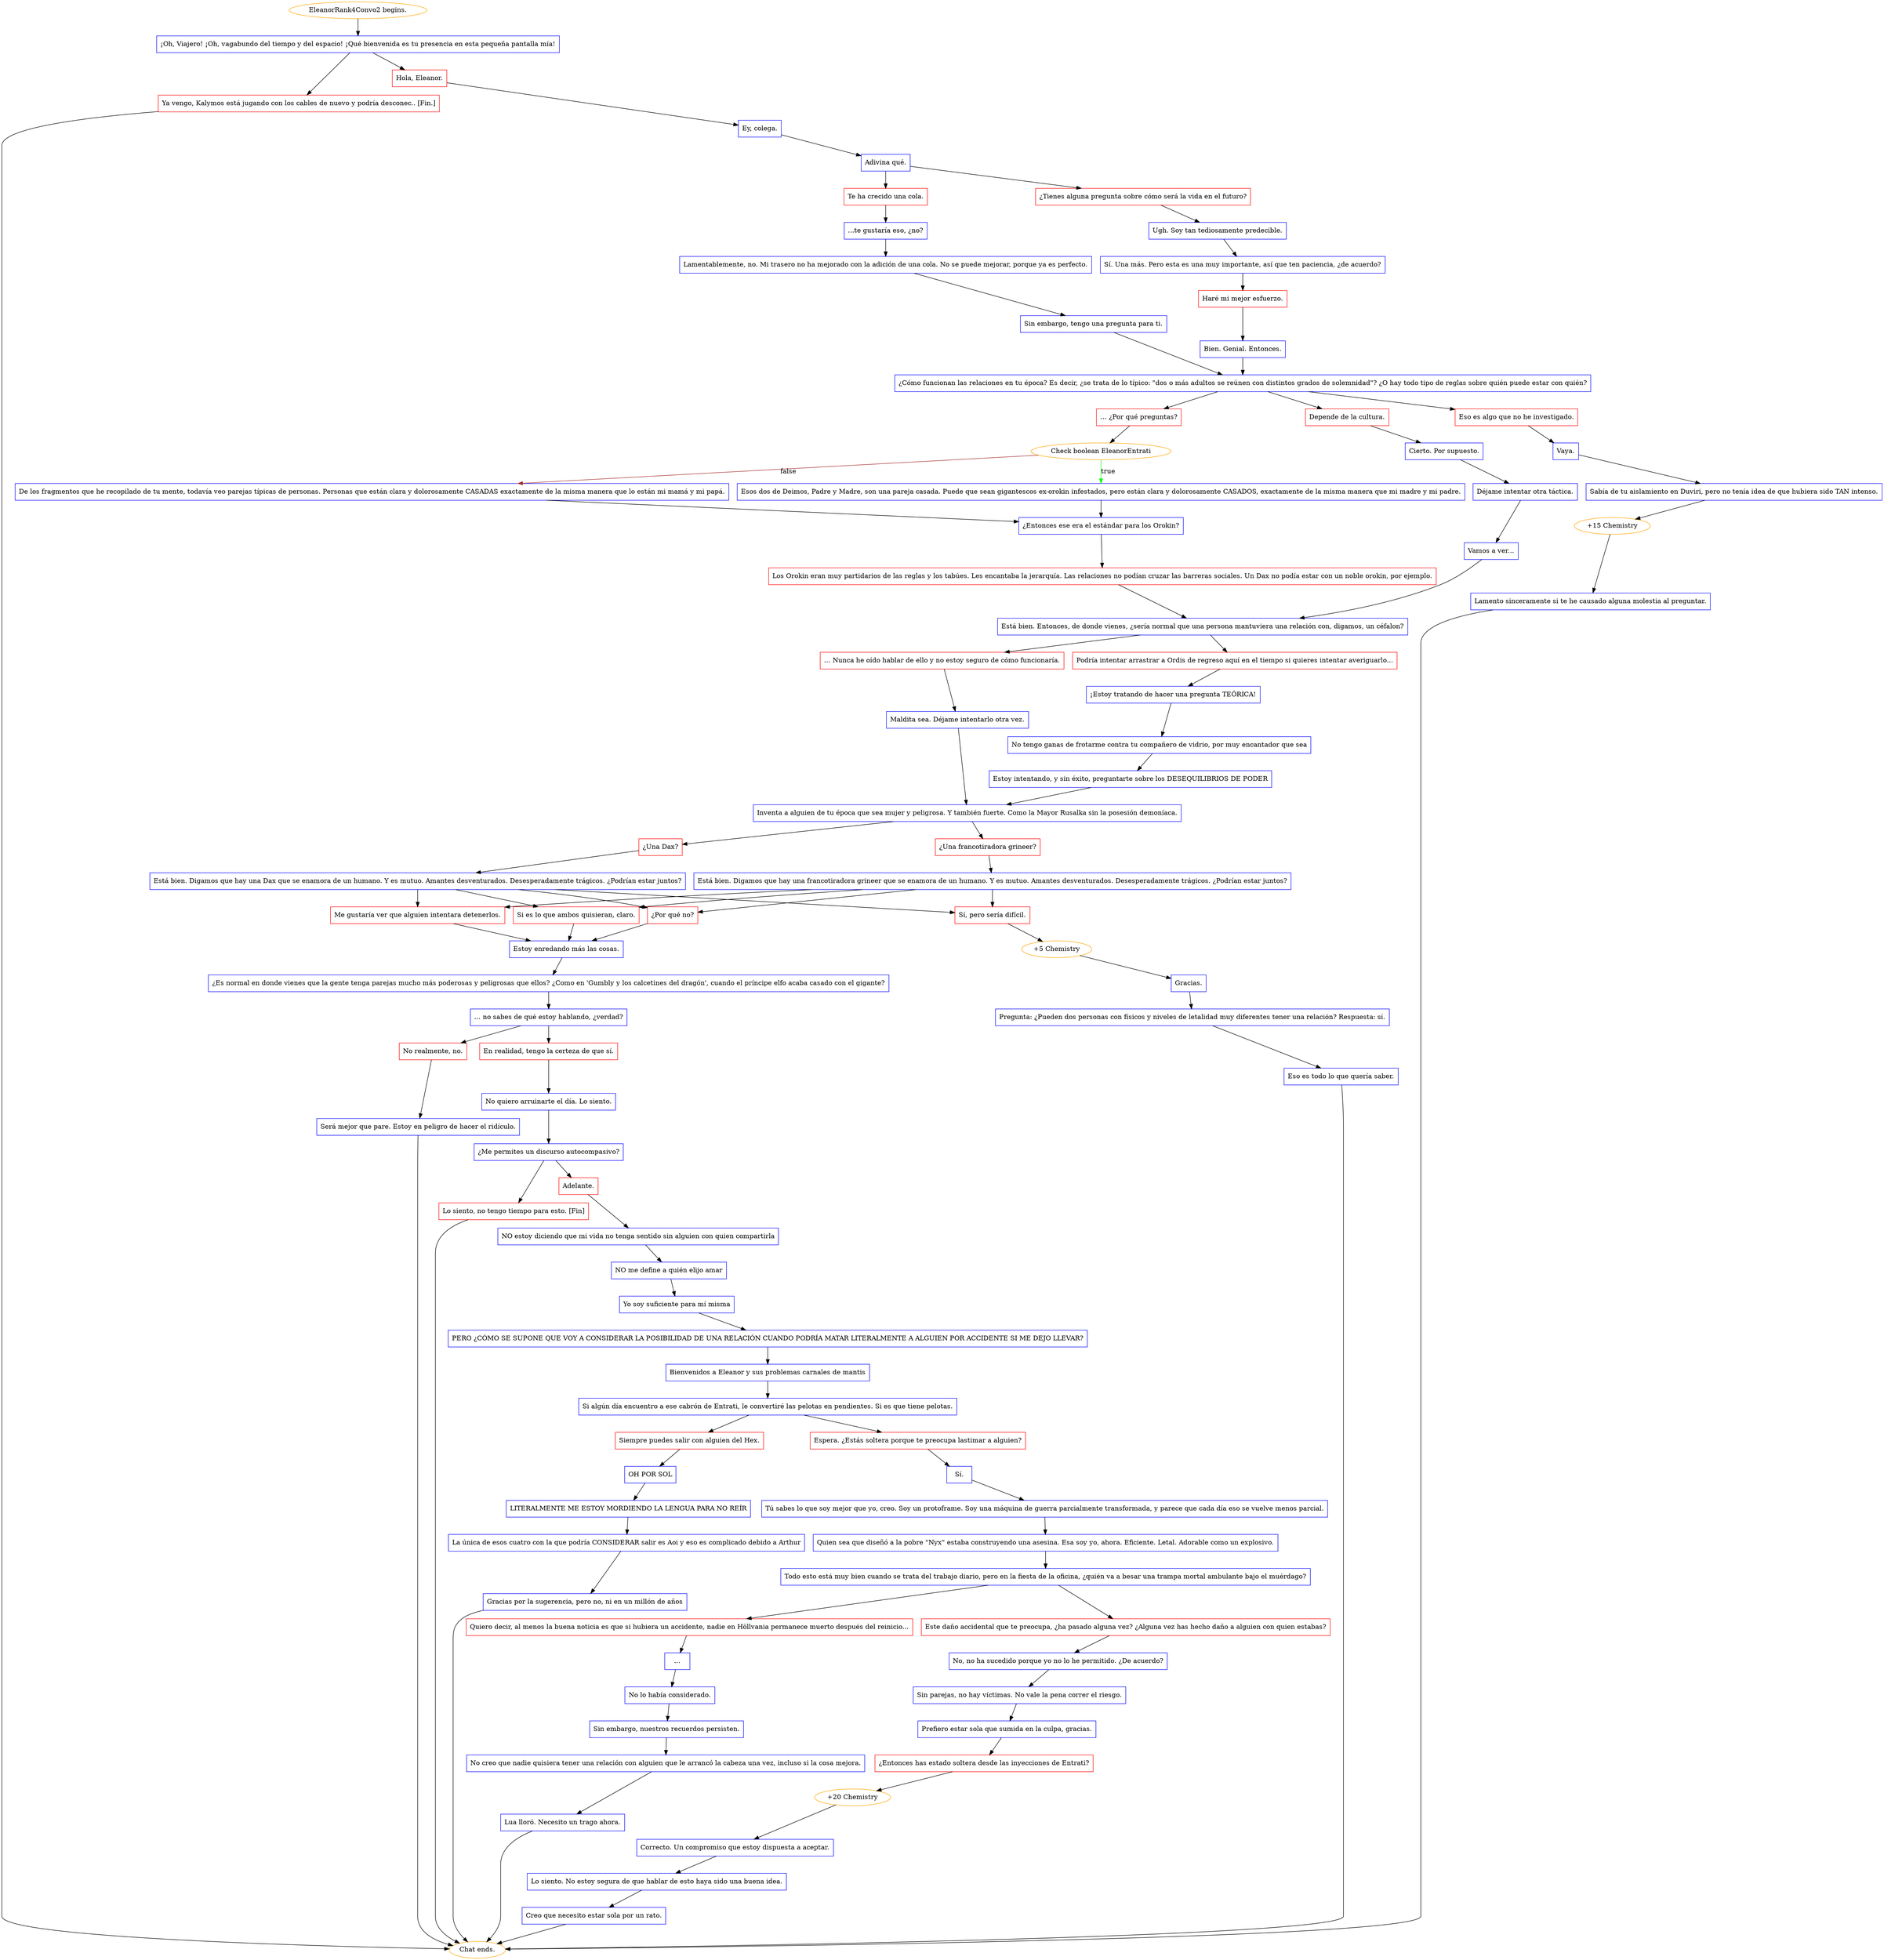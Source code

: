 digraph {
	"EleanorRank4Convo2 begins." [color=orange];
		"EleanorRank4Convo2 begins." -> j2341837305;
	j2341837305 [label="¡Oh, Viajero! ¡Oh, vagabundo del tiempo y del espacio! ¡Qué bienvenida es tu presencia en esta pequeña pantalla mía!",shape=box,color=blue];
		j2341837305 -> j47113931;
		j2341837305 -> j1122118091;
	j47113931 [label="Hola, Eleanor.",shape=box,color=red];
		j47113931 -> j3115893433;
	j1122118091 [label="Ya vengo, Kalymos está jugando con los cables de nuevo y podría desconec.. [Fin.]",shape=box,color=red];
		j1122118091 -> "Chat ends.";
	j3115893433 [label="Ey, colega.",shape=box,color=blue];
		j3115893433 -> j1909980445;
	"Chat ends." [color=orange];
	j1909980445 [label="Adivina qué.",shape=box,color=blue];
		j1909980445 -> j3210596981;
		j1909980445 -> j4016948110;
	j3210596981 [label="¿Tienes alguna pregunta sobre cómo será la vida en el futuro?",shape=box,color=red];
		j3210596981 -> j2891125604;
	j4016948110 [label="Te ha crecido una cola.",shape=box,color=red];
		j4016948110 -> j1869428490;
	j2891125604 [label="Ugh. Soy tan tediosamente predecible.",shape=box,color=blue];
		j2891125604 -> j605693785;
	j1869428490 [label="...te gustaría eso, ¿no?",shape=box,color=blue];
		j1869428490 -> j3597952329;
	j605693785 [label="Sí. Una más. Pero esta es una muy importante, así que ten paciencia, ¿de acuerdo?",shape=box,color=blue];
		j605693785 -> j3143663684;
	j3597952329 [label="Lamentablemente, no. Mi trasero no ha mejorado con la adición de una cola. No se puede mejorar, porque ya es perfecto.",shape=box,color=blue];
		j3597952329 -> j1322605685;
	j3143663684 [label="Haré mi mejor esfuerzo.",shape=box,color=red];
		j3143663684 -> j308036113;
	j1322605685 [label="Sin embargo, tengo una pregunta para ti.",shape=box,color=blue];
		j1322605685 -> j2178691708;
	j308036113 [label="Bien. Genial. Entonces.",shape=box,color=blue];
		j308036113 -> j2178691708;
	j2178691708 [label="¿Cómo funcionan las relaciones en tu época? Es decir, ¿se trata de lo típico: \"dos o más adultos se reúnen con distintos grados de solemnidad\"? ¿O hay todo tipo de reglas sobre quién puede estar con quién?",shape=box,color=blue];
		j2178691708 -> j2230162367;
		j2178691708 -> j3668642689;
		j2178691708 -> j3935220907;
	j2230162367 [label="Eso es algo que no he investigado.",shape=box,color=red];
		j2230162367 -> j1600638400;
	j3668642689 [label="Depende de la cultura.",shape=box,color=red];
		j3668642689 -> j2770404842;
	j3935220907 [label="… ¿Por qué preguntas?",shape=box,color=red];
		j3935220907 -> j614221672;
	j1600638400 [label="Vaya.",shape=box,color=blue];
		j1600638400 -> j85471491;
	j2770404842 [label="Cierto. Por supuesto.",shape=box,color=blue];
		j2770404842 -> j2630969252;
	j614221672 [label="Check boolean EleanorEntrati",color=orange];
		j614221672 -> j1734716802 [label=true,color=green];
		j614221672 -> j3273429709 [label=false,color=brown];
	j85471491 [label="Sabía de tu aislamiento en Duviri, pero no tenía idea de que hubiera sido TAN intenso.",shape=box,color=blue];
		j85471491 -> j1618619026;
	j2630969252 [label="Déjame intentar otra táctica.",shape=box,color=blue];
		j2630969252 -> j822254114;
	j1734716802 [label="Esos dos de Deimos, Padre y Madre, son una pareja casada. Puede que sean gigantescos ex-orokin infestados, pero están clara y dolorosamente CASADOS, exactamente de la misma manera que mi madre y mi padre.",shape=box,color=blue];
		j1734716802 -> j3653431961;
	j3273429709 [label="De los fragmentos que he recopilado de tu mente, todavía veo parejas típicas de personas. Personas que están clara y dolorosamente CASADAS exactamente de la misma manera que lo están mi mamá y mi papá.",shape=box,color=blue];
		j3273429709 -> j3653431961;
	j1618619026 [label="+15 Chemistry",color=orange];
		j1618619026 -> j1321542121;
	j822254114 [label="Vamos a ver...",shape=box,color=blue];
		j822254114 -> j1784464090;
	j3653431961 [label="¿Entonces ese era el estándar para los Orokin?",shape=box,color=blue];
		j3653431961 -> j4019028146;
	j1321542121 [label="Lamento sinceramente si te he causado alguna molestia al preguntar.",shape=box,color=blue];
		j1321542121 -> "Chat ends.";
	j1784464090 [label="Está bien. Entonces, de donde vienes, ¿sería normal que una persona mantuviera una relación con, digamos, un céfalon?",shape=box,color=blue];
		j1784464090 -> j2542545840;
		j1784464090 -> j4044506739;
	j4019028146 [label="Los Orokin eran muy partidarios de las reglas y los tabúes. Les encantaba la jerarquía. Las relaciones no podían cruzar las barreras sociales. Un Dax no podía estar con un noble orokin, por ejemplo.",shape=box,color=red];
		j4019028146 -> j1784464090;
	j2542545840 [label="Podría intentar arrastrar a Ordis de regreso aquí en el tiempo si quieres intentar averiguarlo...",shape=box,color=red];
		j2542545840 -> j2556639780;
	j4044506739 [label="… Nunca he oído hablar de ello y no estoy seguro de cómo funcionaría.",shape=box,color=red];
		j4044506739 -> j1360139735;
	j2556639780 [label="¡Estoy tratando de hacer una pregunta TEÓRICA!",shape=box,color=blue];
		j2556639780 -> j2231693367;
	j1360139735 [label="Maldita sea. Déjame intentarlo otra vez.",shape=box,color=blue];
		j1360139735 -> j3575512269;
	j2231693367 [label="No tengo ganas de frotarme contra tu compañero de vidrio, por muy encantador que sea",shape=box,color=blue];
		j2231693367 -> j4284007639;
	j3575512269 [label="Inventa a alguien de tu época que sea mujer y peligrosa. Y también fuerte. Como la Mayor Rusalka sin la posesión demoníaca.",shape=box,color=blue];
		j3575512269 -> j1654949895;
		j3575512269 -> j2128871408;
	j4284007639 [label="Estoy intentando, y sin éxito, preguntarte sobre los DESEQUILIBRIOS DE PODER",shape=box,color=blue];
		j4284007639 -> j3575512269;
	j1654949895 [label="¿Una francotiradora grineer?",shape=box,color=red];
		j1654949895 -> j3774491710;
	j2128871408 [label="¿Una Dax?",shape=box,color=red];
		j2128871408 -> j1944655005;
	j3774491710 [label="Está bien. Digamos que hay una francotiradora grineer que se enamora de un humano. Y es mutuo. Amantes desventurados. Desesperadamente trágicos. ¿Podrían estar juntos?",shape=box,color=blue];
		j3774491710 -> j2206166969;
		j3774491710 -> j991192092;
		j3774491710 -> j2657984378;
		j3774491710 -> j3013331876;
	j1944655005 [label="Está bien. Digamos que hay una Dax que se enamora de un humano. Y es mutuo. Amantes desventurados. Desesperadamente trágicos. ¿Podrían estar juntos?",shape=box,color=blue];
		j1944655005 -> j2206166969;
		j1944655005 -> j991192092;
		j1944655005 -> j2657984378;
		j1944655005 -> j3013331876;
	j2206166969 [label="Si es lo que ambos quisieran, claro.",shape=box,color=red];
		j2206166969 -> j236514556;
	j991192092 [label="¿Por qué no?",shape=box,color=red];
		j991192092 -> j236514556;
	j2657984378 [label="Me gustaría ver que alguien intentara detenerlos.",shape=box,color=red];
		j2657984378 -> j236514556;
	j3013331876 [label="Sí, pero sería difícil.",shape=box,color=red];
		j3013331876 -> j2731886516;
	j236514556 [label="Estoy enredando más las cosas.",shape=box,color=blue];
		j236514556 -> j3575960939;
	j2731886516 [label="+5 Chemistry",color=orange];
		j2731886516 -> j3236269147;
	j3575960939 [label="¿Es normal en donde vienes que la gente tenga parejas mucho más poderosas y peligrosas que ellos? ¿Como en 'Gumbly y los calcetines del dragón', cuando el príncipe elfo acaba casado con el gigante?",shape=box,color=blue];
		j3575960939 -> j4049178138;
	j3236269147 [label="Gracias.",shape=box,color=blue];
		j3236269147 -> j1017974485;
	j4049178138 [label="… no sabes de qué estoy hablando, ¿verdad?",shape=box,color=blue];
		j4049178138 -> j1283974312;
		j4049178138 -> j130084905;
	j1017974485 [label="Pregunta: ¿Pueden dos personas con físicos y niveles de letalidad muy diferentes tener una relación? Respuesta: sí.",shape=box,color=blue];
		j1017974485 -> j897337133;
	j1283974312 [label="En realidad, tengo la certeza de que sí.",shape=box,color=red];
		j1283974312 -> j1084312817;
	j130084905 [label="No realmente, no.",shape=box,color=red];
		j130084905 -> j2719163349;
	j897337133 [label="Eso es todo lo que quería saber.",shape=box,color=blue];
		j897337133 -> "Chat ends.";
	j1084312817 [label="No quiero arruinarte el día. Lo siento.",shape=box,color=blue];
		j1084312817 -> j1949683729;
	j2719163349 [label="Será mejor que pare. Estoy en peligro de hacer el ridículo.",shape=box,color=blue];
		j2719163349 -> "Chat ends.";
	j1949683729 [label="¿Me permites un discurso autocompasivo?",shape=box,color=blue];
		j1949683729 -> j997415114;
		j1949683729 -> j484981617;
	j997415114 [label="Adelante.",shape=box,color=red];
		j997415114 -> j2524202189;
	j484981617 [label="Lo siento, no tengo tiempo para esto. [Fin]",shape=box,color=red];
		j484981617 -> "Chat ends.";
	j2524202189 [label="NO estoy diciendo que mi vida no tenga sentido sin alguien con quien compartirla",shape=box,color=blue];
		j2524202189 -> j3358059243;
	j3358059243 [label="NO me define a quién elijo amar",shape=box,color=blue];
		j3358059243 -> j3699577159;
	j3699577159 [label="Yo soy suficiente para mí misma",shape=box,color=blue];
		j3699577159 -> j4125324438;
	j4125324438 [label="PERO ¿CÓMO SE SUPONE QUE VOY A CONSIDERAR LA POSIBILIDAD DE UNA RELACIÓN CUANDO PODRÍA MATAR LITERALMENTE A ALGUIEN POR ACCIDENTE SI ME DEJO LLEVAR?",shape=box,color=blue];
		j4125324438 -> j4072228388;
	j4072228388 [label="Bienvenidos a Eleanor y sus problemas carnales de mantis",shape=box,color=blue];
		j4072228388 -> j1974909940;
	j1974909940 [label="Si algún día encuentro a ese cabrón de Entrati, le convertiré las pelotas en pendientes. Si es que tiene pelotas.",shape=box,color=blue];
		j1974909940 -> j6500215;
		j1974909940 -> j3923787212;
	j6500215 [label="Siempre puedes salir con alguien del Hex.",shape=box,color=red];
		j6500215 -> j1824270357;
	j3923787212 [label="Espera. ¿Estás soltera porque te preocupa lastimar a alguien?",shape=box,color=red];
		j3923787212 -> j2038223765;
	j1824270357 [label="OH POR SOL",shape=box,color=blue];
		j1824270357 -> j2392105116;
	j2038223765 [label="Sí.",shape=box,color=blue];
		j2038223765 -> j2052919824;
	j2392105116 [label="LITERALMENTE ME ESTOY MORDIENDO LA LENGUA PARA NO REÍR",shape=box,color=blue];
		j2392105116 -> j3306559572;
	j2052919824 [label="Tú sabes lo que soy mejor que yo, creo. Soy un protoframe. Soy una máquina de guerra parcialmente transformada, y parece que cada día eso se vuelve menos parcial.",shape=box,color=blue];
		j2052919824 -> j4198302961;
	j3306559572 [label="La única de esos cuatro con la que podría CONSIDERAR salir es Aoi y eso es complicado debido a Arthur",shape=box,color=blue];
		j3306559572 -> j579095813;
	j4198302961 [label="Quien sea que diseñó a la pobre \"Nyx\" estaba construyendo una asesina. Esa soy yo, ahora. Eficiente. Letal. Adorable como un explosivo.",shape=box,color=blue];
		j4198302961 -> j2498675739;
	j579095813 [label="Gracias por la sugerencia, pero no, ni en un millón de años",shape=box,color=blue];
		j579095813 -> "Chat ends.";
	j2498675739 [label="Todo esto está muy bien cuando se trata del trabajo diario, pero en la fiesta de la oficina, ¿quién va a besar una trampa mortal ambulante bajo el muérdago?",shape=box,color=blue];
		j2498675739 -> j3299186227;
		j2498675739 -> j646264237;
	j3299186227 [label="Este daño accidental que te preocupa, ¿ha pasado alguna vez? ¿Alguna vez has hecho daño a alguien con quien estabas?",shape=box,color=red];
		j3299186227 -> j270804121;
	j646264237 [label="Quiero decir, al menos la buena noticia es que si hubiera un accidente, nadie en Höllvania permanece muerto después del reinicio...",shape=box,color=red];
		j646264237 -> j2823256393;
	j270804121 [label="No, no ha sucedido porque yo no lo he permitido. ¿De acuerdo?",shape=box,color=blue];
		j270804121 -> j4166859498;
	j2823256393 [label="...",shape=box,color=blue];
		j2823256393 -> j1625378768;
	j4166859498 [label="Sin parejas, no hay víctimas. No vale la pena correr el riesgo.",shape=box,color=blue];
		j4166859498 -> j157437427;
	j1625378768 [label="No lo había considerado.",shape=box,color=blue];
		j1625378768 -> j3229097183;
	j157437427 [label="Prefiero estar sola que sumida en la culpa, gracias.",shape=box,color=blue];
		j157437427 -> j3964048731;
	j3229097183 [label="Sin embargo, nuestros recuerdos persisten.",shape=box,color=blue];
		j3229097183 -> j2572003778;
	j3964048731 [label="¿Entonces has estado soltera desde las inyecciones de Entrati?",shape=box,color=red];
		j3964048731 -> j1177796167;
	j2572003778 [label="No creo que nadie quisiera tener una relación con alguien que le arrancó la cabeza una vez, incluso si la cosa mejora.",shape=box,color=blue];
		j2572003778 -> j2970183620;
	j1177796167 [label="+20 Chemistry",color=orange];
		j1177796167 -> j1882767290;
	j2970183620 [label="Lua lloró. Necesito un trago ahora.",shape=box,color=blue];
		j2970183620 -> "Chat ends.";
	j1882767290 [label="Correcto. Un compromiso que estoy dispuesta a aceptar.",shape=box,color=blue];
		j1882767290 -> j1532229542;
	j1532229542 [label="Lo siento. No estoy segura de que hablar de esto haya sido una buena idea.",shape=box,color=blue];
		j1532229542 -> j676084053;
	j676084053 [label="Creo que necesito estar sola por un rato.",shape=box,color=blue];
		j676084053 -> "Chat ends.";
}